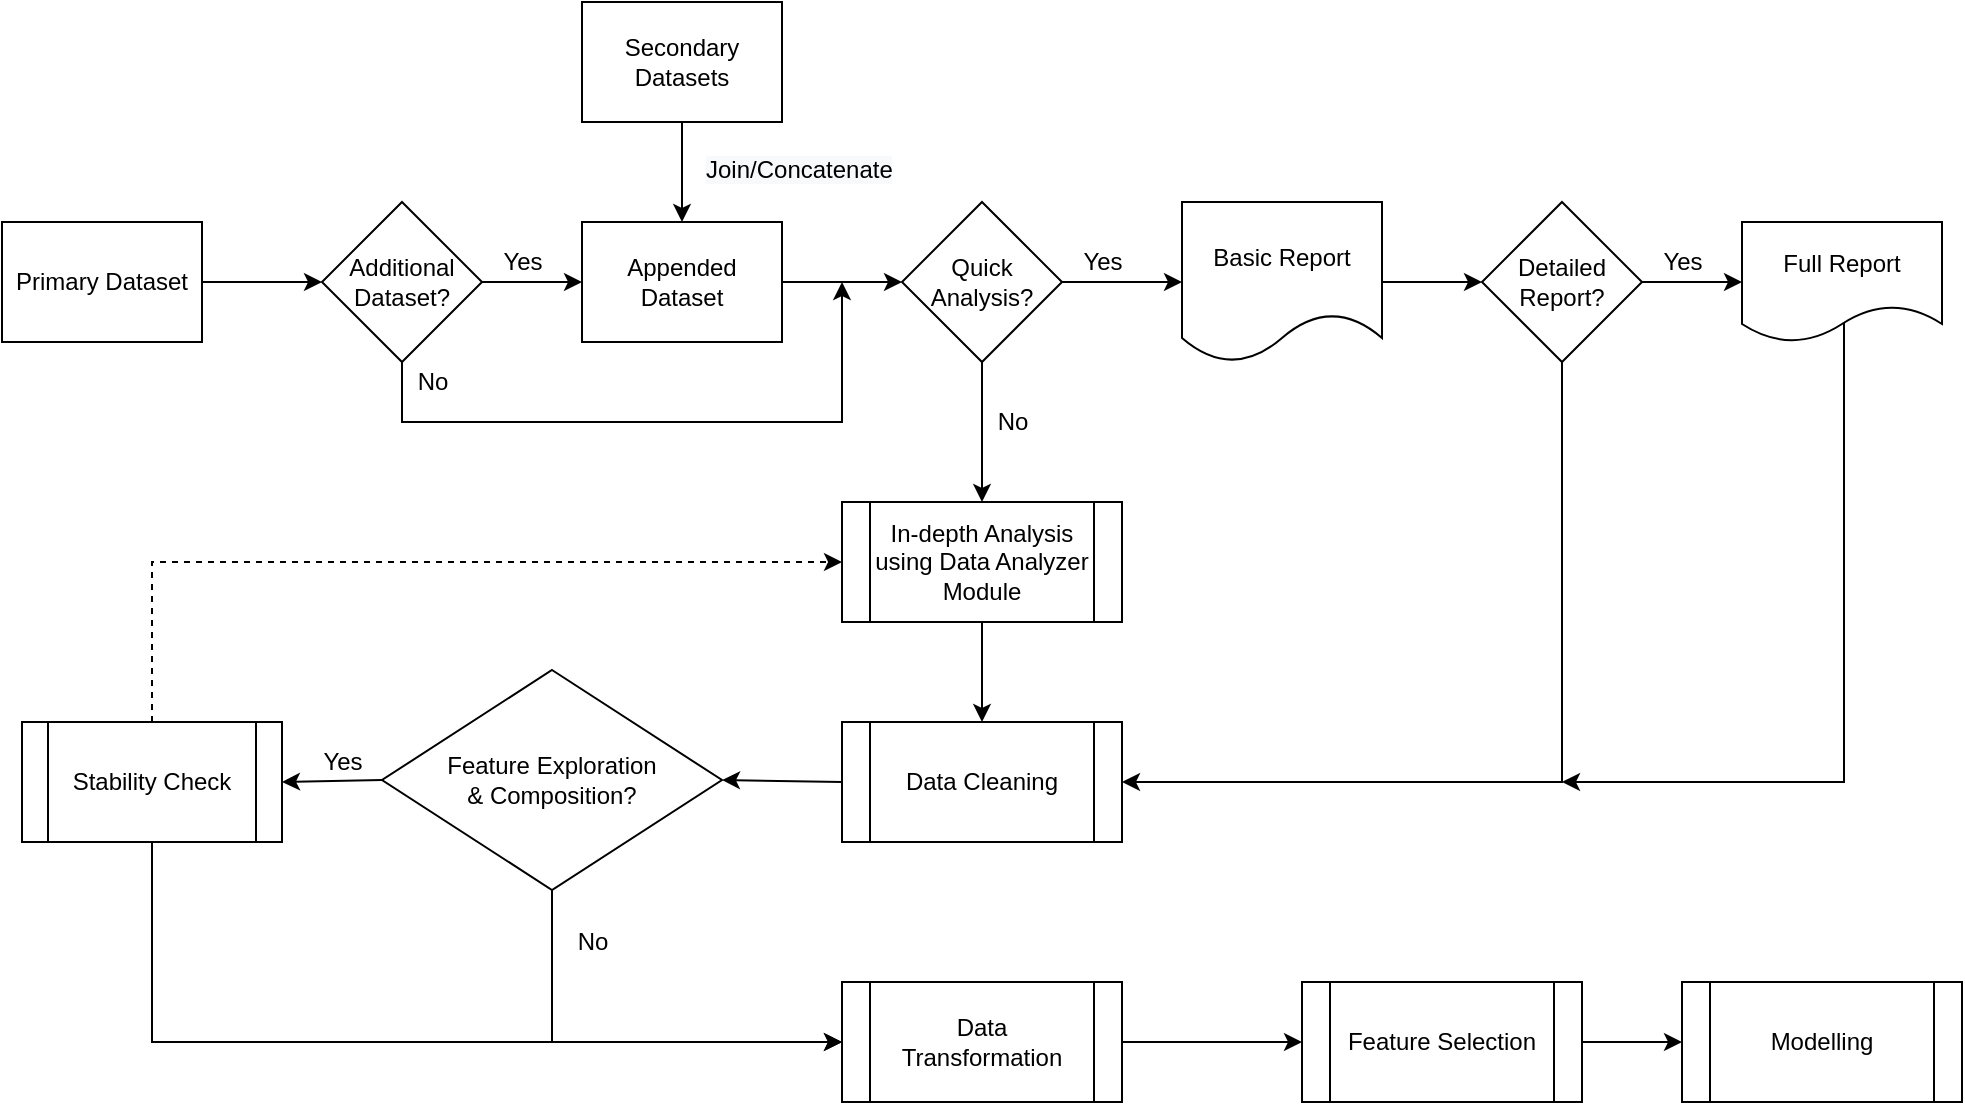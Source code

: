 <mxfile version="16.5.5" type="device"><diagram id="N8BkYskYh5SnHVt0XE44" name="Page-1"><mxGraphModel dx="1013" dy="522" grid="1" gridSize="10" guides="1" tooltips="1" connect="1" arrows="1" fold="1" page="1" pageScale="1" pageWidth="827" pageHeight="1169" math="0" shadow="0"><root><mxCell id="0"/><mxCell id="1" parent="0"/><mxCell id="yUPX8lQLUtFBZA9Pxpf5-1" value="Primary Dataset" style="rounded=0;whiteSpace=wrap;html=1;" vertex="1" parent="1"><mxGeometry x="60" y="110" width="100" height="60" as="geometry"/></mxCell><mxCell id="yUPX8lQLUtFBZA9Pxpf5-2" value="Additional Dataset?" style="rhombus;whiteSpace=wrap;html=1;" vertex="1" parent="1"><mxGeometry x="220" y="100" width="80" height="80" as="geometry"/></mxCell><mxCell id="yUPX8lQLUtFBZA9Pxpf5-3" value="" style="endArrow=classic;html=1;rounded=0;exitX=1;exitY=0.5;exitDx=0;exitDy=0;entryX=0;entryY=0.5;entryDx=0;entryDy=0;" edge="1" parent="1" source="yUPX8lQLUtFBZA9Pxpf5-1" target="yUPX8lQLUtFBZA9Pxpf5-2"><mxGeometry width="50" height="50" relative="1" as="geometry"><mxPoint x="390" y="290" as="sourcePoint"/><mxPoint x="440" y="240" as="targetPoint"/></mxGeometry></mxCell><mxCell id="yUPX8lQLUtFBZA9Pxpf5-4" value="Appended Dataset" style="rounded=0;whiteSpace=wrap;html=1;" vertex="1" parent="1"><mxGeometry x="350" y="110" width="100" height="60" as="geometry"/></mxCell><mxCell id="yUPX8lQLUtFBZA9Pxpf5-6" value="Secondary Datasets" style="rounded=0;whiteSpace=wrap;html=1;" vertex="1" parent="1"><mxGeometry x="350" width="100" height="60" as="geometry"/></mxCell><mxCell id="yUPX8lQLUtFBZA9Pxpf5-7" value="" style="endArrow=classic;html=1;rounded=0;exitX=1;exitY=0.5;exitDx=0;exitDy=0;entryX=0;entryY=0.5;entryDx=0;entryDy=0;" edge="1" parent="1" source="yUPX8lQLUtFBZA9Pxpf5-2" target="yUPX8lQLUtFBZA9Pxpf5-4"><mxGeometry width="50" height="50" relative="1" as="geometry"><mxPoint x="390" y="280" as="sourcePoint"/><mxPoint x="360" y="140" as="targetPoint"/></mxGeometry></mxCell><mxCell id="yUPX8lQLUtFBZA9Pxpf5-8" value="" style="endArrow=classic;html=1;rounded=0;exitX=0.5;exitY=1;exitDx=0;exitDy=0;" edge="1" parent="1" source="yUPX8lQLUtFBZA9Pxpf5-6" target="yUPX8lQLUtFBZA9Pxpf5-4"><mxGeometry width="50" height="50" relative="1" as="geometry"><mxPoint x="390" y="280" as="sourcePoint"/><mxPoint x="440" y="230" as="targetPoint"/></mxGeometry></mxCell><mxCell id="yUPX8lQLUtFBZA9Pxpf5-9" value="&lt;span style=&quot;color: rgb(0 , 0 , 0) ; font-family: &amp;#34;helvetica&amp;#34; ; font-size: 12px ; font-style: normal ; font-weight: 400 ; letter-spacing: normal ; text-align: center ; text-indent: 0px ; text-transform: none ; word-spacing: 0px ; background-color: rgb(248 , 249 , 250) ; display: inline ; float: none&quot;&gt;Join/Concatenate&lt;/span&gt;" style="text;whiteSpace=wrap;html=1;" vertex="1" parent="1"><mxGeometry x="410" y="70" width="110" height="30" as="geometry"/></mxCell><mxCell id="yUPX8lQLUtFBZA9Pxpf5-10" value="Yes" style="text;html=1;align=center;verticalAlign=middle;resizable=0;points=[];autosize=1;strokeColor=none;fillColor=none;" vertex="1" parent="1"><mxGeometry x="300" y="120" width="40" height="20" as="geometry"/></mxCell><mxCell id="yUPX8lQLUtFBZA9Pxpf5-11" value="Quick Analysis?" style="rhombus;whiteSpace=wrap;html=1;" vertex="1" parent="1"><mxGeometry x="510" y="100" width="80" height="80" as="geometry"/></mxCell><mxCell id="yUPX8lQLUtFBZA9Pxpf5-12" value="" style="endArrow=classic;html=1;rounded=0;exitX=1;exitY=0.5;exitDx=0;exitDy=0;entryX=0;entryY=0.5;entryDx=0;entryDy=0;" edge="1" parent="1" source="yUPX8lQLUtFBZA9Pxpf5-4" target="yUPX8lQLUtFBZA9Pxpf5-11"><mxGeometry width="50" height="50" relative="1" as="geometry"><mxPoint x="390" y="280" as="sourcePoint"/><mxPoint x="440" y="230" as="targetPoint"/></mxGeometry></mxCell><mxCell id="yUPX8lQLUtFBZA9Pxpf5-15" value="" style="edgeStyle=elbowEdgeStyle;elbow=vertical;endArrow=classic;html=1;rounded=0;" edge="1" parent="1"><mxGeometry width="50" height="50" relative="1" as="geometry"><mxPoint x="260" y="180" as="sourcePoint"/><mxPoint x="480" y="140" as="targetPoint"/><Array as="points"><mxPoint x="370" y="210"/></Array></mxGeometry></mxCell><mxCell id="yUPX8lQLUtFBZA9Pxpf5-16" value="No" style="text;html=1;align=center;verticalAlign=middle;resizable=0;points=[];autosize=1;strokeColor=none;fillColor=none;" vertex="1" parent="1"><mxGeometry x="260" y="180" width="30" height="20" as="geometry"/></mxCell><mxCell id="yUPX8lQLUtFBZA9Pxpf5-17" value="" style="endArrow=classic;html=1;rounded=0;exitX=1;exitY=0.5;exitDx=0;exitDy=0;entryX=0;entryY=0.5;entryDx=0;entryDy=0;" edge="1" parent="1" source="yUPX8lQLUtFBZA9Pxpf5-11"><mxGeometry width="50" height="50" relative="1" as="geometry"><mxPoint x="390" y="280" as="sourcePoint"/><mxPoint x="650" y="140" as="targetPoint"/></mxGeometry></mxCell><mxCell id="yUPX8lQLUtFBZA9Pxpf5-19" value="Detailed Report?" style="rhombus;whiteSpace=wrap;html=1;" vertex="1" parent="1"><mxGeometry x="800" y="100" width="80" height="80" as="geometry"/></mxCell><mxCell id="yUPX8lQLUtFBZA9Pxpf5-21" value="" style="endArrow=classic;html=1;rounded=0;exitX=1;exitY=0.5;exitDx=0;exitDy=0;entryX=0;entryY=0.5;entryDx=0;entryDy=0;" edge="1" parent="1" source="yUPX8lQLUtFBZA9Pxpf5-19" target="yUPX8lQLUtFBZA9Pxpf5-26"><mxGeometry width="50" height="50" relative="1" as="geometry"><mxPoint x="390" y="290" as="sourcePoint"/><mxPoint x="700" y="380" as="targetPoint"/></mxGeometry></mxCell><mxCell id="yUPX8lQLUtFBZA9Pxpf5-37" style="edgeStyle=orthogonalEdgeStyle;rounded=0;orthogonalLoop=1;jettySize=auto;html=1;exitX=1;exitY=0.5;exitDx=0;exitDy=0;" edge="1" parent="1" source="yUPX8lQLUtFBZA9Pxpf5-24" target="yUPX8lQLUtFBZA9Pxpf5-19"><mxGeometry relative="1" as="geometry"/></mxCell><mxCell id="yUPX8lQLUtFBZA9Pxpf5-24" value="Basic Report" style="shape=document;whiteSpace=wrap;html=1;boundedLbl=1;" vertex="1" parent="1"><mxGeometry x="650" y="100" width="100" height="80" as="geometry"/></mxCell><mxCell id="yUPX8lQLUtFBZA9Pxpf5-26" value="Full Report" style="shape=document;whiteSpace=wrap;html=1;boundedLbl=1;" vertex="1" parent="1"><mxGeometry x="930" y="110" width="100" height="60" as="geometry"/></mxCell><mxCell id="yUPX8lQLUtFBZA9Pxpf5-27" value="In-depth Analysis using Data Analyzer Module" style="shape=process;whiteSpace=wrap;html=1;backgroundOutline=1;" vertex="1" parent="1"><mxGeometry x="480" y="250" width="140" height="60" as="geometry"/></mxCell><mxCell id="yUPX8lQLUtFBZA9Pxpf5-28" value="" style="endArrow=classic;html=1;rounded=0;exitX=0.5;exitY=1;exitDx=0;exitDy=0;entryX=0.5;entryY=0;entryDx=0;entryDy=0;" edge="1" parent="1" source="yUPX8lQLUtFBZA9Pxpf5-11" target="yUPX8lQLUtFBZA9Pxpf5-27"><mxGeometry width="50" height="50" relative="1" as="geometry"><mxPoint x="390" y="270" as="sourcePoint"/><mxPoint x="440" y="220" as="targetPoint"/></mxGeometry></mxCell><mxCell id="yUPX8lQLUtFBZA9Pxpf5-29" value="Data Cleaning" style="shape=process;whiteSpace=wrap;html=1;backgroundOutline=1;" vertex="1" parent="1"><mxGeometry x="480" y="360" width="140" height="60" as="geometry"/></mxCell><mxCell id="yUPX8lQLUtFBZA9Pxpf5-31" value="Yes" style="text;html=1;align=center;verticalAlign=middle;resizable=0;points=[];autosize=1;strokeColor=none;fillColor=none;" vertex="1" parent="1"><mxGeometry x="880" y="120" width="40" height="20" as="geometry"/></mxCell><mxCell id="yUPX8lQLUtFBZA9Pxpf5-32" value="" style="endArrow=classic;html=1;rounded=0;exitX=0.5;exitY=1;exitDx=0;exitDy=0;" edge="1" parent="1" source="yUPX8lQLUtFBZA9Pxpf5-27"><mxGeometry width="50" height="50" relative="1" as="geometry"><mxPoint x="390" y="290" as="sourcePoint"/><mxPoint x="550" y="360" as="targetPoint"/></mxGeometry></mxCell><mxCell id="yUPX8lQLUtFBZA9Pxpf5-33" value="Yes" style="text;html=1;align=center;verticalAlign=middle;resizable=0;points=[];autosize=1;strokeColor=none;fillColor=none;" vertex="1" parent="1"><mxGeometry x="590" y="120" width="40" height="20" as="geometry"/></mxCell><mxCell id="yUPX8lQLUtFBZA9Pxpf5-34" value="No" style="text;html=1;align=center;verticalAlign=middle;resizable=0;points=[];autosize=1;strokeColor=none;fillColor=none;" vertex="1" parent="1"><mxGeometry x="550" y="200" width="30" height="20" as="geometry"/></mxCell><mxCell id="yUPX8lQLUtFBZA9Pxpf5-38" value="" style="edgeStyle=elbowEdgeStyle;elbow=vertical;endArrow=classic;html=1;rounded=0;exitX=0.5;exitY=1;exitDx=0;exitDy=0;entryX=1;entryY=0.5;entryDx=0;entryDy=0;" edge="1" parent="1" source="yUPX8lQLUtFBZA9Pxpf5-19" target="yUPX8lQLUtFBZA9Pxpf5-29"><mxGeometry width="50" height="50" relative="1" as="geometry"><mxPoint x="270" y="190" as="sourcePoint"/><mxPoint x="490" y="150" as="targetPoint"/><Array as="points"><mxPoint x="720" y="390"/></Array></mxGeometry></mxCell><mxCell id="yUPX8lQLUtFBZA9Pxpf5-39" value="" style="edgeStyle=elbowEdgeStyle;elbow=vertical;endArrow=classic;html=1;rounded=0;exitX=0.51;exitY=0.842;exitDx=0;exitDy=0;exitPerimeter=0;" edge="1" parent="1" source="yUPX8lQLUtFBZA9Pxpf5-26"><mxGeometry width="50" height="50" relative="1" as="geometry"><mxPoint x="850" y="190" as="sourcePoint"/><mxPoint x="840" y="390" as="targetPoint"/><Array as="points"><mxPoint x="920" y="390"/></Array></mxGeometry></mxCell><mxCell id="yUPX8lQLUtFBZA9Pxpf5-40" value="Feature Exploration &lt;br&gt;&amp;amp; Composition?" style="rhombus;whiteSpace=wrap;html=1;" vertex="1" parent="1"><mxGeometry x="250" y="334" width="170" height="110" as="geometry"/></mxCell><mxCell id="yUPX8lQLUtFBZA9Pxpf5-41" value="Stability Check" style="shape=process;whiteSpace=wrap;html=1;backgroundOutline=1;" vertex="1" parent="1"><mxGeometry x="70" y="360" width="130" height="60" as="geometry"/></mxCell><mxCell id="yUPX8lQLUtFBZA9Pxpf5-57" style="edgeStyle=orthogonalEdgeStyle;rounded=0;orthogonalLoop=1;jettySize=auto;html=1;exitX=1;exitY=0.5;exitDx=0;exitDy=0;" edge="1" parent="1" source="yUPX8lQLUtFBZA9Pxpf5-42" target="yUPX8lQLUtFBZA9Pxpf5-50"><mxGeometry relative="1" as="geometry"/></mxCell><mxCell id="yUPX8lQLUtFBZA9Pxpf5-42" value="Data &lt;br&gt;Transformation" style="shape=process;whiteSpace=wrap;html=1;backgroundOutline=1;" vertex="1" parent="1"><mxGeometry x="480" y="490" width="140" height="60" as="geometry"/></mxCell><mxCell id="yUPX8lQLUtFBZA9Pxpf5-43" value="" style="endArrow=classic;html=1;rounded=0;exitX=0;exitY=0.5;exitDx=0;exitDy=0;entryX=1;entryY=0.5;entryDx=0;entryDy=0;" edge="1" parent="1" source="yUPX8lQLUtFBZA9Pxpf5-29" target="yUPX8lQLUtFBZA9Pxpf5-40"><mxGeometry width="50" height="50" relative="1" as="geometry"><mxPoint x="460" y="360" as="sourcePoint"/><mxPoint x="510" y="310" as="targetPoint"/></mxGeometry></mxCell><mxCell id="yUPX8lQLUtFBZA9Pxpf5-44" value="" style="edgeStyle=elbowEdgeStyle;elbow=vertical;endArrow=classic;html=1;rounded=0;exitX=0.5;exitY=1;exitDx=0;exitDy=0;entryX=0;entryY=0.5;entryDx=0;entryDy=0;" edge="1" parent="1" source="yUPX8lQLUtFBZA9Pxpf5-40" target="yUPX8lQLUtFBZA9Pxpf5-42"><mxGeometry width="50" height="50" relative="1" as="geometry"><mxPoint x="270" y="190" as="sourcePoint"/><mxPoint x="490" y="150" as="targetPoint"/><Array as="points"><mxPoint x="410" y="520"/></Array></mxGeometry></mxCell><mxCell id="yUPX8lQLUtFBZA9Pxpf5-45" value="" style="edgeStyle=elbowEdgeStyle;elbow=vertical;endArrow=classic;html=1;rounded=0;exitX=0.5;exitY=1;exitDx=0;exitDy=0;entryX=0;entryY=0.5;entryDx=0;entryDy=0;" edge="1" parent="1" source="yUPX8lQLUtFBZA9Pxpf5-41" target="yUPX8lQLUtFBZA9Pxpf5-42"><mxGeometry width="50" height="50" relative="1" as="geometry"><mxPoint x="270" y="190" as="sourcePoint"/><mxPoint x="490" y="150" as="targetPoint"/><Array as="points"><mxPoint x="320" y="520"/></Array></mxGeometry></mxCell><mxCell id="yUPX8lQLUtFBZA9Pxpf5-46" value="" style="endArrow=classic;html=1;rounded=0;exitX=0;exitY=0.5;exitDx=0;exitDy=0;entryX=1;entryY=0.5;entryDx=0;entryDy=0;" edge="1" parent="1" source="yUPX8lQLUtFBZA9Pxpf5-40" target="yUPX8lQLUtFBZA9Pxpf5-41"><mxGeometry width="50" height="50" relative="1" as="geometry"><mxPoint x="460" y="360" as="sourcePoint"/><mxPoint x="510" y="310" as="targetPoint"/></mxGeometry></mxCell><mxCell id="yUPX8lQLUtFBZA9Pxpf5-47" value="No" style="text;html=1;align=center;verticalAlign=middle;resizable=0;points=[];autosize=1;strokeColor=none;fillColor=none;" vertex="1" parent="1"><mxGeometry x="340" y="460" width="30" height="20" as="geometry"/></mxCell><mxCell id="yUPX8lQLUtFBZA9Pxpf5-48" value="Yes" style="text;html=1;align=center;verticalAlign=middle;resizable=0;points=[];autosize=1;strokeColor=none;fillColor=none;" vertex="1" parent="1"><mxGeometry x="210" y="370" width="40" height="20" as="geometry"/></mxCell><mxCell id="yUPX8lQLUtFBZA9Pxpf5-49" value="" style="edgeStyle=elbowEdgeStyle;elbow=vertical;endArrow=classic;html=1;rounded=0;exitX=0.5;exitY=0;exitDx=0;exitDy=0;entryX=0;entryY=0.5;entryDx=0;entryDy=0;dashed=1;" edge="1" parent="1" source="yUPX8lQLUtFBZA9Pxpf5-41" target="yUPX8lQLUtFBZA9Pxpf5-27"><mxGeometry width="50" height="50" relative="1" as="geometry"><mxPoint x="270" y="190" as="sourcePoint"/><mxPoint x="490" y="150" as="targetPoint"/><Array as="points"><mxPoint x="300" y="280"/></Array></mxGeometry></mxCell><mxCell id="yUPX8lQLUtFBZA9Pxpf5-58" style="edgeStyle=orthogonalEdgeStyle;rounded=0;orthogonalLoop=1;jettySize=auto;html=1;exitX=1;exitY=0.5;exitDx=0;exitDy=0;entryX=0;entryY=0.5;entryDx=0;entryDy=0;" edge="1" parent="1" source="yUPX8lQLUtFBZA9Pxpf5-50" target="yUPX8lQLUtFBZA9Pxpf5-51"><mxGeometry relative="1" as="geometry"/></mxCell><mxCell id="yUPX8lQLUtFBZA9Pxpf5-50" value="Feature Selection" style="shape=process;whiteSpace=wrap;html=1;backgroundOutline=1;" vertex="1" parent="1"><mxGeometry x="710" y="490" width="140" height="60" as="geometry"/></mxCell><mxCell id="yUPX8lQLUtFBZA9Pxpf5-51" value="Modelling" style="shape=process;whiteSpace=wrap;html=1;backgroundOutline=1;" vertex="1" parent="1"><mxGeometry x="900" y="490" width="140" height="60" as="geometry"/></mxCell></root></mxGraphModel></diagram></mxfile>